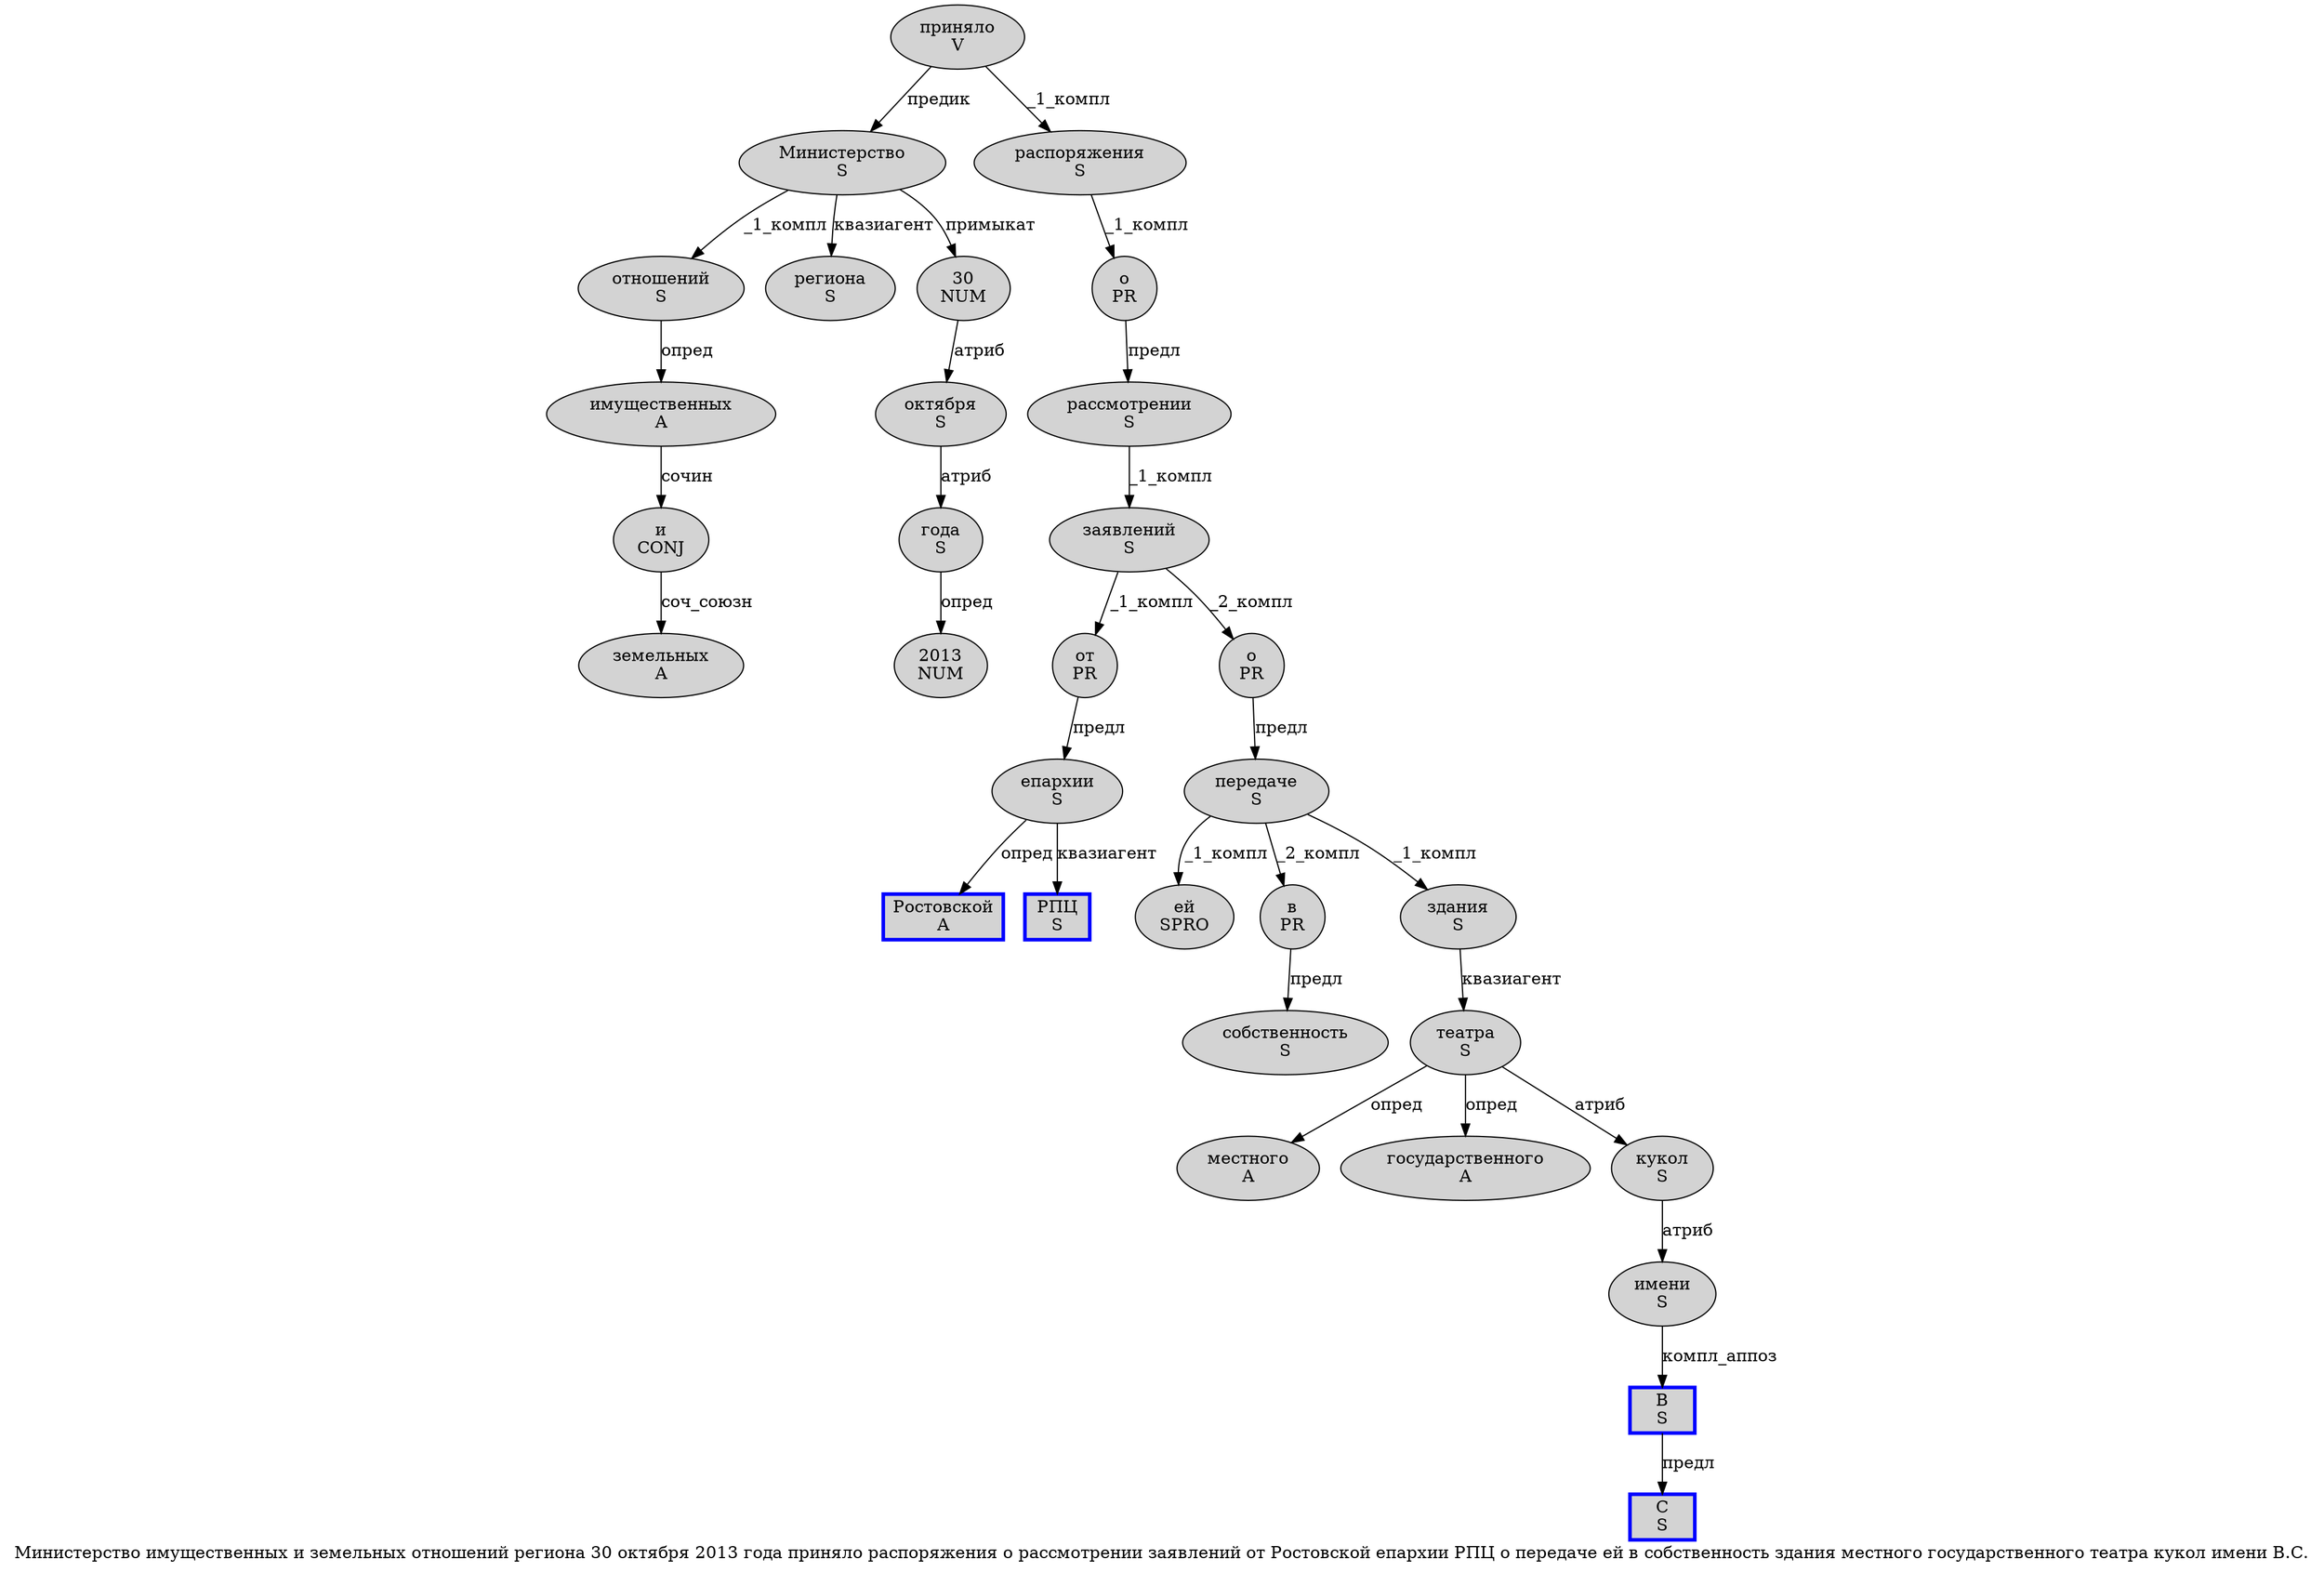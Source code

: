 digraph SENTENCE_1159 {
	graph [label="Министерство имущественных и земельных отношений региона 30 октября 2013 года приняло распоряжения о рассмотрении заявлений от Ростовской епархии РПЦ о передаче ей в собственность здания местного государственного театра кукол имени В.С."]
	node [style=filled]
		0 [label="Министерство
S" color="" fillcolor=lightgray penwidth=1 shape=ellipse]
		1 [label="имущественных
A" color="" fillcolor=lightgray penwidth=1 shape=ellipse]
		2 [label="и
CONJ" color="" fillcolor=lightgray penwidth=1 shape=ellipse]
		3 [label="земельных
A" color="" fillcolor=lightgray penwidth=1 shape=ellipse]
		4 [label="отношений
S" color="" fillcolor=lightgray penwidth=1 shape=ellipse]
		5 [label="региона
S" color="" fillcolor=lightgray penwidth=1 shape=ellipse]
		6 [label="30
NUM" color="" fillcolor=lightgray penwidth=1 shape=ellipse]
		7 [label="октября
S" color="" fillcolor=lightgray penwidth=1 shape=ellipse]
		8 [label="2013
NUM" color="" fillcolor=lightgray penwidth=1 shape=ellipse]
		9 [label="года
S" color="" fillcolor=lightgray penwidth=1 shape=ellipse]
		10 [label="приняло
V" color="" fillcolor=lightgray penwidth=1 shape=ellipse]
		11 [label="распоряжения
S" color="" fillcolor=lightgray penwidth=1 shape=ellipse]
		12 [label="о
PR" color="" fillcolor=lightgray penwidth=1 shape=ellipse]
		13 [label="рассмотрении
S" color="" fillcolor=lightgray penwidth=1 shape=ellipse]
		14 [label="заявлений
S" color="" fillcolor=lightgray penwidth=1 shape=ellipse]
		15 [label="от
PR" color="" fillcolor=lightgray penwidth=1 shape=ellipse]
		16 [label="Ростовской
A" color=blue fillcolor=lightgray penwidth=3 shape=box]
		17 [label="епархии
S" color="" fillcolor=lightgray penwidth=1 shape=ellipse]
		18 [label="РПЦ
S" color=blue fillcolor=lightgray penwidth=3 shape=box]
		19 [label="о
PR" color="" fillcolor=lightgray penwidth=1 shape=ellipse]
		20 [label="передаче
S" color="" fillcolor=lightgray penwidth=1 shape=ellipse]
		21 [label="ей
SPRO" color="" fillcolor=lightgray penwidth=1 shape=ellipse]
		22 [label="в
PR" color="" fillcolor=lightgray penwidth=1 shape=ellipse]
		23 [label="собственность
S" color="" fillcolor=lightgray penwidth=1 shape=ellipse]
		24 [label="здания
S" color="" fillcolor=lightgray penwidth=1 shape=ellipse]
		25 [label="местного
A" color="" fillcolor=lightgray penwidth=1 shape=ellipse]
		26 [label="государственного
A" color="" fillcolor=lightgray penwidth=1 shape=ellipse]
		27 [label="театра
S" color="" fillcolor=lightgray penwidth=1 shape=ellipse]
		28 [label="кукол
S" color="" fillcolor=lightgray penwidth=1 shape=ellipse]
		29 [label="имени
S" color="" fillcolor=lightgray penwidth=1 shape=ellipse]
		30 [label="В
S" color=blue fillcolor=lightgray penwidth=3 shape=box]
		32 [label="С
S" color=blue fillcolor=lightgray penwidth=3 shape=box]
			7 -> 9 [label="атриб"]
			0 -> 4 [label="_1_компл"]
			0 -> 5 [label="квазиагент"]
			0 -> 6 [label="примыкат"]
			27 -> 25 [label="опред"]
			27 -> 26 [label="опред"]
			27 -> 28 [label="атриб"]
			1 -> 2 [label="сочин"]
			17 -> 16 [label="опред"]
			17 -> 18 [label="квазиагент"]
			12 -> 13 [label="предл"]
			10 -> 0 [label="предик"]
			10 -> 11 [label="_1_компл"]
			6 -> 7 [label="атриб"]
			4 -> 1 [label="опред"]
			15 -> 17 [label="предл"]
			13 -> 14 [label="_1_компл"]
			2 -> 3 [label="соч_союзн"]
			14 -> 15 [label="_1_компл"]
			14 -> 19 [label="_2_компл"]
			29 -> 30 [label="компл_аппоз"]
			9 -> 8 [label="опред"]
			11 -> 12 [label="_1_компл"]
			28 -> 29 [label="атриб"]
			20 -> 21 [label="_1_компл"]
			20 -> 22 [label="_2_компл"]
			20 -> 24 [label="_1_компл"]
			24 -> 27 [label="квазиагент"]
			22 -> 23 [label="предл"]
			19 -> 20 [label="предл"]
			30 -> 32 [label="предл"]
}